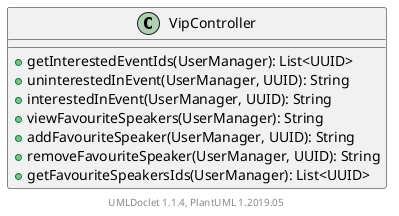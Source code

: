 @startuml

    class VipController [[VipController.html]] {
        +getInterestedEventIds(UserManager): List<UUID>
        +uninterestedInEvent(UserManager, UUID): String
        +interestedInEvent(UserManager, UUID): String
        +viewFavouriteSpeakers(UserManager): String
        +addFavouriteSpeaker(UserManager, UUID): String
        +removeFavouriteSpeaker(UserManager, UUID): String
        +getFavouriteSpeakersIds(UserManager): List<UUID>
    }


    center footer UMLDoclet 1.1.4, PlantUML 1.2019.05
@enduml
